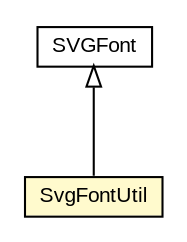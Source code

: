 #!/usr/local/bin/dot
#
# Class diagram 
# Generated by UMLGraph version R5_6-24-gf6e263 (http://www.umlgraph.org/)
#

digraph G {
	edge [fontname="arial",fontsize=10,labelfontname="arial",labelfontsize=10];
	node [fontname="arial",fontsize=10,shape=plaintext];
	nodesep=0.25;
	ranksep=0.5;
	// net.trajano.batik.internal.SvgFontUtil
	c47 [label=<<table title="net.trajano.batik.internal.SvgFontUtil" border="0" cellborder="1" cellspacing="0" cellpadding="2" port="p" bgcolor="lemonChiffon" href="./SvgFontUtil.html">
		<tr><td><table border="0" cellspacing="0" cellpadding="1">
<tr><td align="center" balign="center"> SvgFontUtil </td></tr>
		</table></td></tr>
		</table>>, URL="./SvgFontUtil.html", fontname="arial", fontcolor="black", fontsize=10.0];
	//net.trajano.batik.internal.SvgFontUtil extends org.apache.batik.svggen.font.SVGFont
	c53:p -> c47:p [dir=back,arrowtail=empty];
	// org.apache.batik.svggen.font.SVGFont
	c53 [label=<<table title="org.apache.batik.svggen.font.SVGFont" border="0" cellborder="1" cellspacing="0" cellpadding="2" port="p" href="http://java.sun.com/j2se/1.4.2/docs/api/org/apache/batik/svggen/font/SVGFont.html">
		<tr><td><table border="0" cellspacing="0" cellpadding="1">
<tr><td align="center" balign="center"> SVGFont </td></tr>
		</table></td></tr>
		</table>>, URL="http://java.sun.com/j2se/1.4.2/docs/api/org/apache/batik/svggen/font/SVGFont.html", fontname="arial", fontcolor="black", fontsize=10.0];
}

